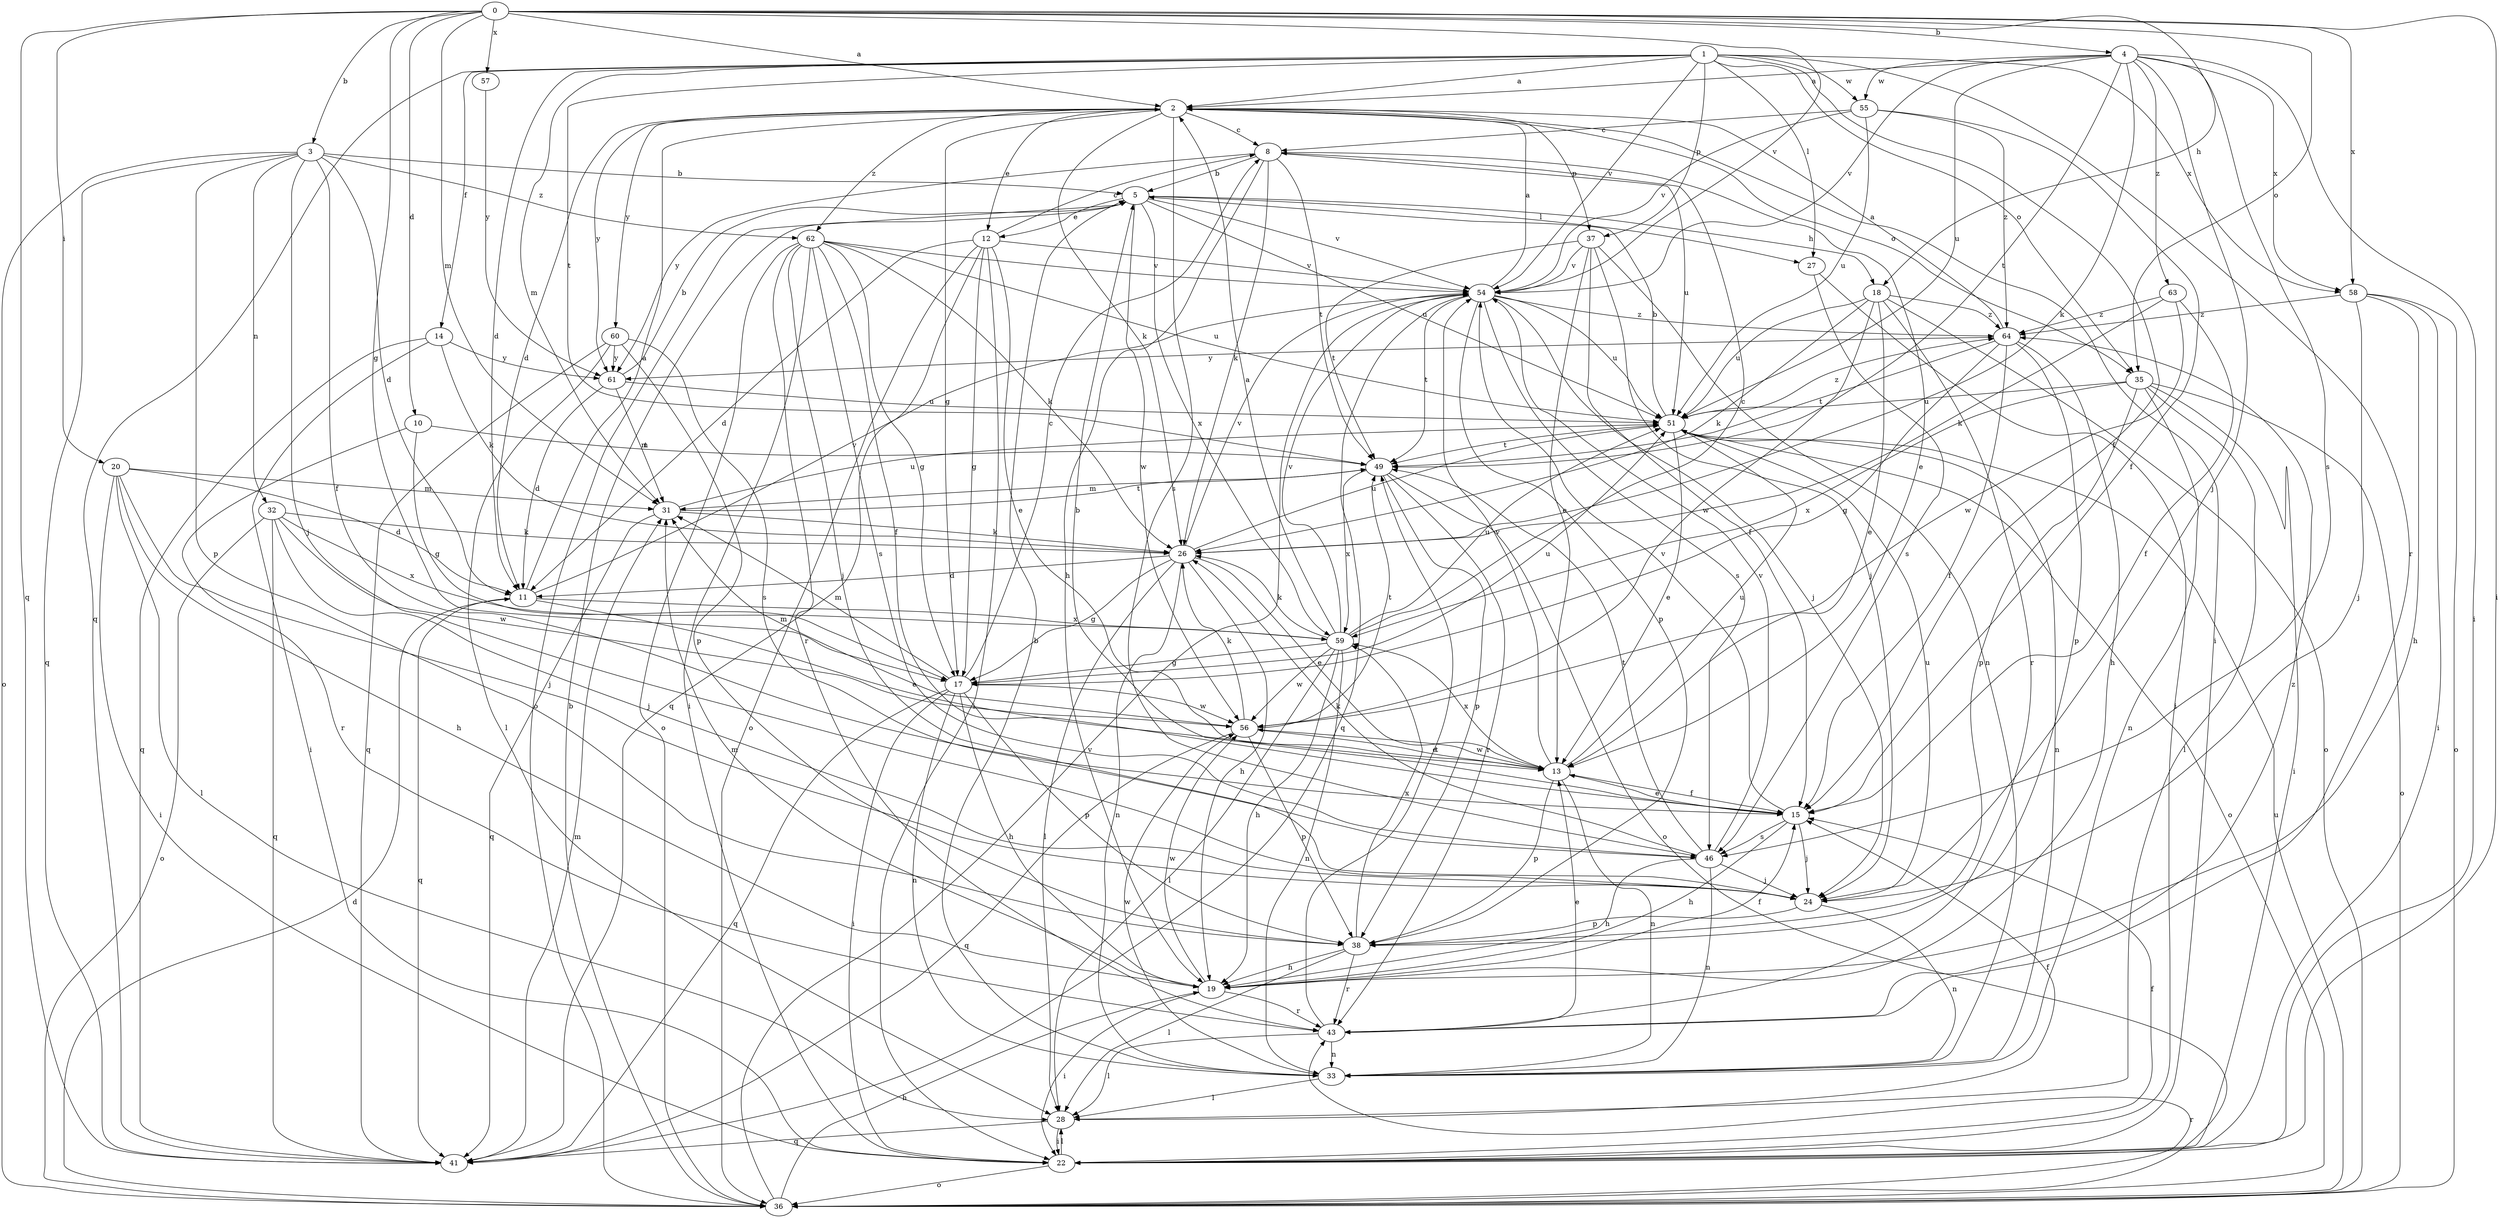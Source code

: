 strict digraph  {
0;
1;
2;
3;
4;
5;
8;
10;
11;
12;
13;
14;
15;
17;
18;
19;
20;
22;
24;
26;
27;
28;
31;
32;
33;
35;
36;
37;
38;
41;
43;
46;
49;
51;
54;
55;
56;
57;
58;
59;
60;
61;
62;
63;
64;
0 -> 2  [label=a];
0 -> 3  [label=b];
0 -> 4  [label=b];
0 -> 10  [label=d];
0 -> 17  [label=g];
0 -> 18  [label=h];
0 -> 20  [label=i];
0 -> 22  [label=i];
0 -> 31  [label=m];
0 -> 35  [label=o];
0 -> 41  [label=q];
0 -> 54  [label=v];
0 -> 57  [label=x];
0 -> 58  [label=x];
1 -> 2  [label=a];
1 -> 11  [label=d];
1 -> 14  [label=f];
1 -> 15  [label=f];
1 -> 27  [label=l];
1 -> 31  [label=m];
1 -> 35  [label=o];
1 -> 37  [label=p];
1 -> 41  [label=q];
1 -> 43  [label=r];
1 -> 49  [label=t];
1 -> 54  [label=v];
1 -> 55  [label=w];
1 -> 58  [label=x];
2 -> 8  [label=c];
2 -> 11  [label=d];
2 -> 12  [label=e];
2 -> 17  [label=g];
2 -> 22  [label=i];
2 -> 26  [label=k];
2 -> 35  [label=o];
2 -> 37  [label=p];
2 -> 46  [label=s];
2 -> 60  [label=y];
2 -> 61  [label=y];
2 -> 62  [label=z];
3 -> 5  [label=b];
3 -> 11  [label=d];
3 -> 15  [label=f];
3 -> 24  [label=j];
3 -> 32  [label=n];
3 -> 36  [label=o];
3 -> 38  [label=p];
3 -> 41  [label=q];
3 -> 62  [label=z];
4 -> 2  [label=a];
4 -> 22  [label=i];
4 -> 24  [label=j];
4 -> 26  [label=k];
4 -> 46  [label=s];
4 -> 49  [label=t];
4 -> 51  [label=u];
4 -> 54  [label=v];
4 -> 55  [label=w];
4 -> 58  [label=x];
4 -> 63  [label=z];
5 -> 12  [label=e];
5 -> 18  [label=h];
5 -> 27  [label=l];
5 -> 36  [label=o];
5 -> 51  [label=u];
5 -> 54  [label=v];
5 -> 56  [label=w];
5 -> 59  [label=x];
8 -> 5  [label=b];
8 -> 13  [label=e];
8 -> 19  [label=h];
8 -> 26  [label=k];
8 -> 49  [label=t];
8 -> 51  [label=u];
8 -> 61  [label=y];
10 -> 17  [label=g];
10 -> 43  [label=r];
10 -> 49  [label=t];
11 -> 2  [label=a];
11 -> 13  [label=e];
11 -> 41  [label=q];
11 -> 54  [label=v];
11 -> 59  [label=x];
12 -> 8  [label=c];
12 -> 11  [label=d];
12 -> 13  [label=e];
12 -> 17  [label=g];
12 -> 22  [label=i];
12 -> 36  [label=o];
12 -> 41  [label=q];
12 -> 54  [label=v];
13 -> 15  [label=f];
13 -> 33  [label=n];
13 -> 38  [label=p];
13 -> 51  [label=u];
13 -> 54  [label=v];
13 -> 56  [label=w];
13 -> 59  [label=x];
14 -> 22  [label=i];
14 -> 26  [label=k];
14 -> 41  [label=q];
14 -> 61  [label=y];
15 -> 5  [label=b];
15 -> 13  [label=e];
15 -> 19  [label=h];
15 -> 24  [label=j];
15 -> 46  [label=s];
15 -> 54  [label=v];
17 -> 8  [label=c];
17 -> 19  [label=h];
17 -> 22  [label=i];
17 -> 31  [label=m];
17 -> 33  [label=n];
17 -> 38  [label=p];
17 -> 41  [label=q];
17 -> 51  [label=u];
17 -> 56  [label=w];
18 -> 13  [label=e];
18 -> 26  [label=k];
18 -> 36  [label=o];
18 -> 43  [label=r];
18 -> 51  [label=u];
18 -> 56  [label=w];
18 -> 64  [label=z];
19 -> 15  [label=f];
19 -> 22  [label=i];
19 -> 31  [label=m];
19 -> 43  [label=r];
19 -> 56  [label=w];
20 -> 11  [label=d];
20 -> 19  [label=h];
20 -> 22  [label=i];
20 -> 24  [label=j];
20 -> 28  [label=l];
20 -> 31  [label=m];
22 -> 15  [label=f];
22 -> 28  [label=l];
22 -> 36  [label=o];
24 -> 33  [label=n];
24 -> 38  [label=p];
24 -> 51  [label=u];
26 -> 11  [label=d];
26 -> 13  [label=e];
26 -> 17  [label=g];
26 -> 19  [label=h];
26 -> 28  [label=l];
26 -> 33  [label=n];
26 -> 51  [label=u];
26 -> 54  [label=v];
27 -> 22  [label=i];
27 -> 46  [label=s];
28 -> 15  [label=f];
28 -> 22  [label=i];
28 -> 41  [label=q];
31 -> 26  [label=k];
31 -> 41  [label=q];
31 -> 49  [label=t];
31 -> 51  [label=u];
32 -> 24  [label=j];
32 -> 26  [label=k];
32 -> 36  [label=o];
32 -> 41  [label=q];
32 -> 56  [label=w];
32 -> 59  [label=x];
33 -> 5  [label=b];
33 -> 28  [label=l];
33 -> 56  [label=w];
35 -> 22  [label=i];
35 -> 28  [label=l];
35 -> 33  [label=n];
35 -> 36  [label=o];
35 -> 38  [label=p];
35 -> 51  [label=u];
35 -> 59  [label=x];
36 -> 5  [label=b];
36 -> 11  [label=d];
36 -> 19  [label=h];
36 -> 43  [label=r];
36 -> 51  [label=u];
36 -> 54  [label=v];
37 -> 13  [label=e];
37 -> 15  [label=f];
37 -> 24  [label=j];
37 -> 33  [label=n];
37 -> 49  [label=t];
37 -> 54  [label=v];
38 -> 19  [label=h];
38 -> 28  [label=l];
38 -> 43  [label=r];
38 -> 59  [label=x];
41 -> 31  [label=m];
43 -> 13  [label=e];
43 -> 28  [label=l];
43 -> 33  [label=n];
43 -> 49  [label=t];
43 -> 64  [label=z];
46 -> 19  [label=h];
46 -> 24  [label=j];
46 -> 26  [label=k];
46 -> 33  [label=n];
46 -> 49  [label=t];
46 -> 54  [label=v];
49 -> 31  [label=m];
49 -> 36  [label=o];
49 -> 38  [label=p];
49 -> 43  [label=r];
49 -> 59  [label=x];
51 -> 5  [label=b];
51 -> 13  [label=e];
51 -> 33  [label=n];
51 -> 36  [label=o];
51 -> 49  [label=t];
51 -> 64  [label=z];
54 -> 2  [label=a];
54 -> 24  [label=j];
54 -> 38  [label=p];
54 -> 41  [label=q];
54 -> 46  [label=s];
54 -> 49  [label=t];
54 -> 51  [label=u];
54 -> 64  [label=z];
55 -> 8  [label=c];
55 -> 15  [label=f];
55 -> 51  [label=u];
55 -> 54  [label=v];
55 -> 64  [label=z];
56 -> 13  [label=e];
56 -> 26  [label=k];
56 -> 31  [label=m];
56 -> 38  [label=p];
56 -> 41  [label=q];
56 -> 49  [label=t];
57 -> 61  [label=y];
58 -> 19  [label=h];
58 -> 22  [label=i];
58 -> 24  [label=j];
58 -> 36  [label=o];
58 -> 64  [label=z];
59 -> 2  [label=a];
59 -> 8  [label=c];
59 -> 17  [label=g];
59 -> 19  [label=h];
59 -> 26  [label=k];
59 -> 28  [label=l];
59 -> 33  [label=n];
59 -> 51  [label=u];
59 -> 54  [label=v];
59 -> 56  [label=w];
60 -> 28  [label=l];
60 -> 38  [label=p];
60 -> 41  [label=q];
60 -> 46  [label=s];
60 -> 61  [label=y];
61 -> 5  [label=b];
61 -> 11  [label=d];
61 -> 31  [label=m];
61 -> 51  [label=u];
62 -> 15  [label=f];
62 -> 17  [label=g];
62 -> 22  [label=i];
62 -> 24  [label=j];
62 -> 26  [label=k];
62 -> 36  [label=o];
62 -> 43  [label=r];
62 -> 46  [label=s];
62 -> 51  [label=u];
62 -> 54  [label=v];
63 -> 15  [label=f];
63 -> 26  [label=k];
63 -> 56  [label=w];
63 -> 64  [label=z];
64 -> 2  [label=a];
64 -> 15  [label=f];
64 -> 17  [label=g];
64 -> 19  [label=h];
64 -> 38  [label=p];
64 -> 49  [label=t];
64 -> 61  [label=y];
}
